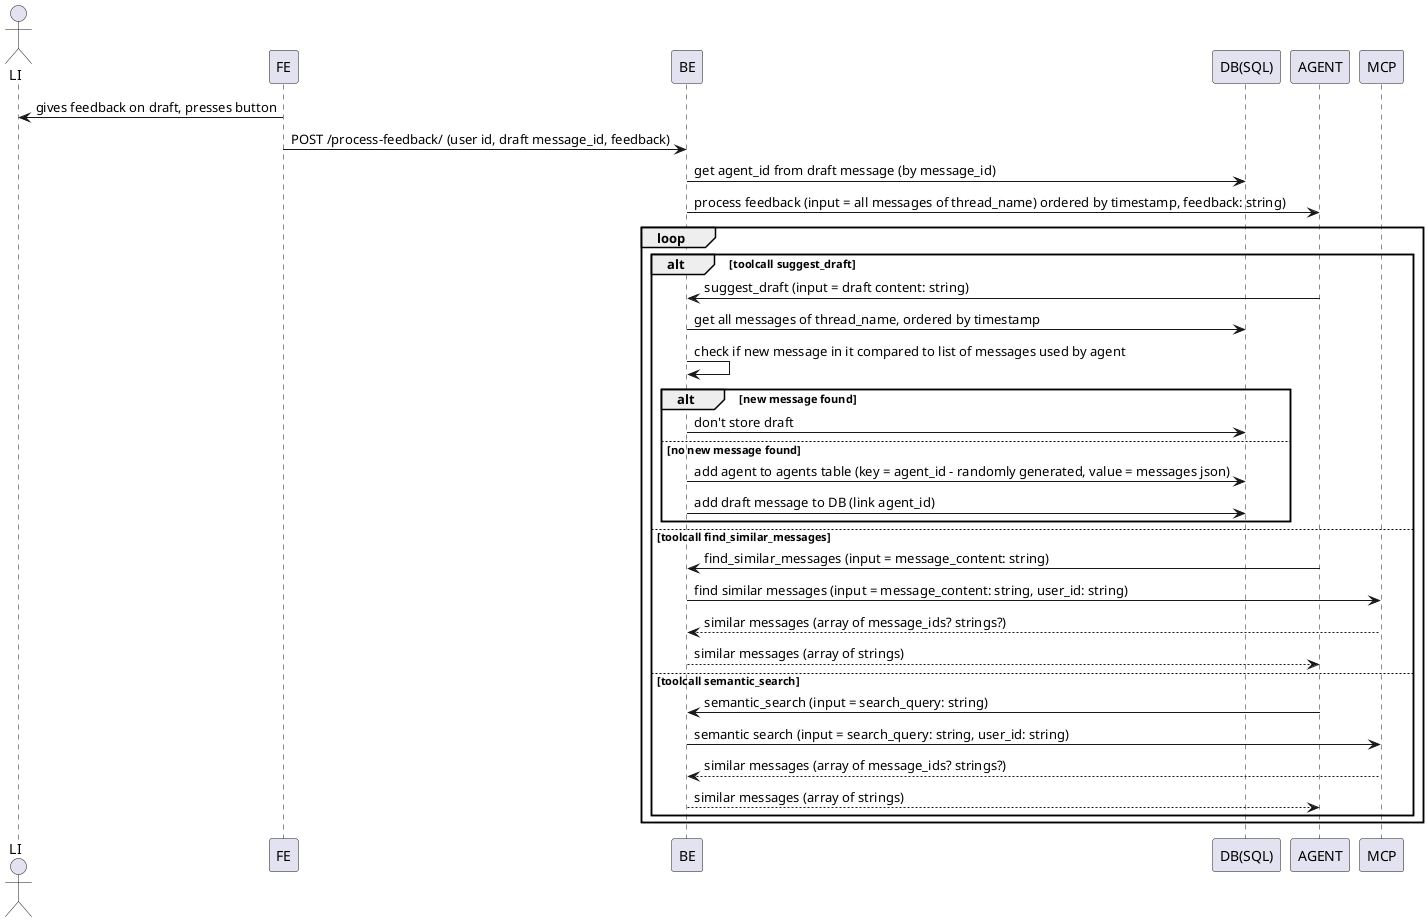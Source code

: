 @startuml
actor LI
participant FE
participant BE
participant DB as "DB(SQL)"
participant AGENT
participant MCP

LI <- FE: gives feedback on draft, presses button
FE -> BE: POST /process-feedback/ (user id, draft message_id, feedback)
BE -> DB: get agent_id from draft message (by message_id)
BE -> AGENT: process feedback (input = all messages of thread_name) ordered by timestamp, feedback: string)
loop 
    alt toolcall suggest_draft
        AGENT -> BE: suggest_draft (input = draft content: string)
        BE -> DB: get all messages of thread_name, ordered by timestamp
        BE -> BE: check if new message in it compared to list of messages used by agent
        alt new message found
            BE -> DB: don't store draft
        else no new message found
            BE -> DB: add agent to agents table (key = agent_id - randomly generated, value = messages json)
            BE -> DB: add draft message to DB (link agent_id)
        end
    else toolcall find_similar_messages
        AGENT -> BE: find_similar_messages (input = message_content: string)
        BE -> MCP: find similar messages (input = message_content: string, user_id: string)
        MCP --> BE: similar messages (array of message_ids? strings?)
        BE --> AGENT: similar messages (array of strings)
    else toolcall semantic_search
        AGENT -> BE: semantic_search (input = search_query: string)
        BE -> MCP: semantic search (input = search_query: string, user_id: string)
        MCP --> BE: similar messages (array of message_ids? strings?)
        BE --> AGENT: similar messages (array of strings)
    end
end
@enduml
